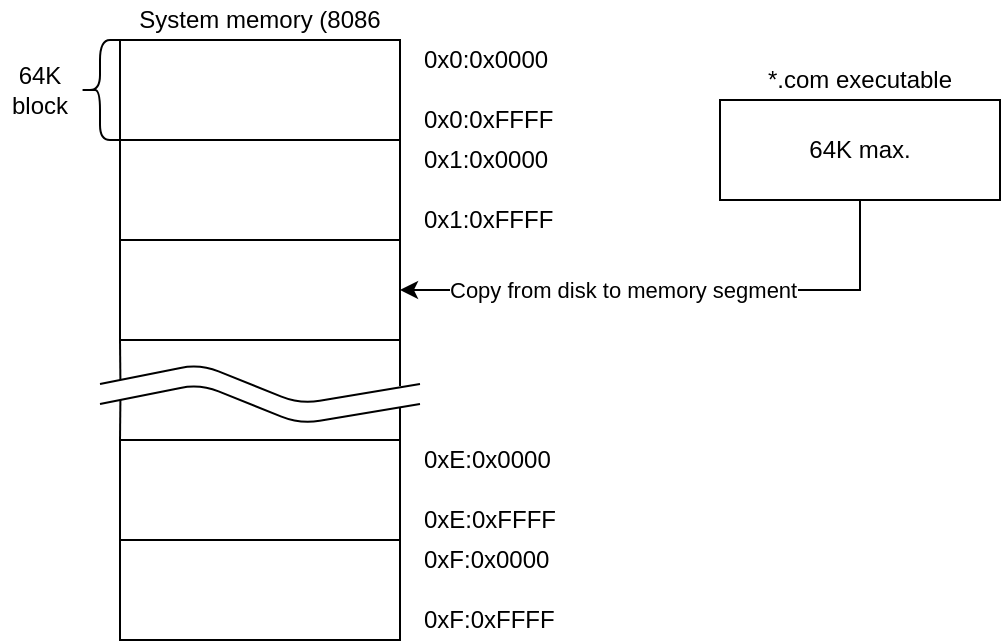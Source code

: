 <mxfile version="13.4.5" type="device"><diagram id="KXWFIefjIelPkqutqU3F" name="Page-1"><mxGraphModel dx="812" dy="541" grid="1" gridSize="10" guides="1" tooltips="1" connect="1" arrows="1" fold="1" page="1" pageScale="1" pageWidth="520" pageHeight="200" math="0" shadow="0"><root><mxCell id="0"/><mxCell id="1" parent="0"/><mxCell id="r53pFItKYNNQaCDgdVFc-1" value="" style="rounded=0;whiteSpace=wrap;html=1;" vertex="1" parent="1"><mxGeometry x="70" y="30" width="140" height="50" as="geometry"/></mxCell><mxCell id="r53pFItKYNNQaCDgdVFc-2" value="System memory (8086" style="text;html=1;strokeColor=none;fillColor=none;align=center;verticalAlign=middle;whiteSpace=wrap;rounded=0;" vertex="1" parent="1"><mxGeometry x="70" y="10" width="140" height="20" as="geometry"/></mxCell><mxCell id="r53pFItKYNNQaCDgdVFc-3" value="" style="rounded=0;whiteSpace=wrap;html=1;" vertex="1" parent="1"><mxGeometry x="70" y="80" width="140" height="50" as="geometry"/></mxCell><mxCell id="r53pFItKYNNQaCDgdVFc-4" value="" style="rounded=0;whiteSpace=wrap;html=1;" vertex="1" parent="1"><mxGeometry x="70" y="130" width="140" height="50" as="geometry"/></mxCell><mxCell id="r53pFItKYNNQaCDgdVFc-5" value="" style="shape=curlyBracket;whiteSpace=wrap;html=1;rounded=1;" vertex="1" parent="1"><mxGeometry x="50" y="30" width="20" height="50" as="geometry"/></mxCell><mxCell id="r53pFItKYNNQaCDgdVFc-19" style="edgeStyle=orthogonalEdgeStyle;rounded=0;jumpStyle=none;orthogonalLoop=1;jettySize=auto;html=1;exitX=0;exitY=1;exitDx=0;exitDy=0;endArrow=none;endFill=0;" edge="1" parent="1"><mxGeometry relative="1" as="geometry"><mxPoint x="70.2" y="200" as="targetPoint"/><mxPoint x="70" y="180" as="sourcePoint"/></mxGeometry></mxCell><mxCell id="r53pFItKYNNQaCDgdVFc-20" style="edgeStyle=orthogonalEdgeStyle;rounded=0;jumpStyle=none;orthogonalLoop=1;jettySize=auto;html=1;exitX=1;exitY=1;exitDx=0;exitDy=0;endArrow=none;endFill=0;align=left;" edge="1" parent="1"><mxGeometry relative="1" as="geometry"><mxPoint x="210" y="203" as="targetPoint"/><mxPoint x="210" y="180" as="sourcePoint"/></mxGeometry></mxCell><mxCell id="r53pFItKYNNQaCDgdVFc-21" style="edgeStyle=orthogonalEdgeStyle;rounded=0;jumpStyle=none;orthogonalLoop=1;jettySize=auto;html=1;exitX=1;exitY=0;exitDx=0;exitDy=0;endArrow=none;endFill=0;align=left;" edge="1" parent="1"><mxGeometry relative="1" as="geometry"><mxPoint x="210" y="214" as="targetPoint"/><mxPoint x="210" y="230" as="sourcePoint"/></mxGeometry></mxCell><mxCell id="r53pFItKYNNQaCDgdVFc-22" style="edgeStyle=orthogonalEdgeStyle;rounded=0;jumpStyle=none;orthogonalLoop=1;jettySize=auto;html=1;exitX=0;exitY=0;exitDx=0;exitDy=0;endArrow=none;endFill=0;" edge="1" parent="1" source="r53pFItKYNNQaCDgdVFc-8"><mxGeometry relative="1" as="geometry"><mxPoint x="70.2" y="210" as="targetPoint"/></mxGeometry></mxCell><mxCell id="r53pFItKYNNQaCDgdVFc-8" value="" style="rounded=0;whiteSpace=wrap;html=1;" vertex="1" parent="1"><mxGeometry x="70" y="230" width="140" height="50" as="geometry"/></mxCell><mxCell id="r53pFItKYNNQaCDgdVFc-9" value="" style="rounded=0;whiteSpace=wrap;html=1;" vertex="1" parent="1"><mxGeometry x="70" y="280" width="140" height="50" as="geometry"/></mxCell><mxCell id="r53pFItKYNNQaCDgdVFc-16" value="" style="endArrow=none;html=1;" edge="1" parent="1"><mxGeometry width="50" height="50" relative="1" as="geometry"><mxPoint x="60" y="202" as="sourcePoint"/><mxPoint x="220" y="202" as="targetPoint"/><Array as="points"><mxPoint x="110" y="192"/><mxPoint x="160" y="212"/></Array></mxGeometry></mxCell><mxCell id="r53pFItKYNNQaCDgdVFc-18" value="" style="endArrow=none;html=1;" edge="1" parent="1"><mxGeometry width="50" height="50" relative="1" as="geometry"><mxPoint x="60" y="212" as="sourcePoint"/><mxPoint x="220" y="212" as="targetPoint"/><Array as="points"><mxPoint x="110" y="202"/><mxPoint x="160" y="222"/></Array></mxGeometry></mxCell><mxCell id="r53pFItKYNNQaCDgdVFc-23" value="64K&lt;br&gt;block" style="text;html=1;strokeColor=none;fillColor=none;align=center;verticalAlign=middle;whiteSpace=wrap;rounded=0;" vertex="1" parent="1"><mxGeometry x="10" y="40" width="40" height="30" as="geometry"/></mxCell><mxCell id="r53pFItKYNNQaCDgdVFc-24" value="0x0:0x0000" style="text;html=1;strokeColor=none;fillColor=none;align=left;verticalAlign=middle;whiteSpace=wrap;rounded=0;" vertex="1" parent="1"><mxGeometry x="220" y="30" width="70" height="20" as="geometry"/></mxCell><mxCell id="r53pFItKYNNQaCDgdVFc-25" value="0xF:0x0000" style="text;html=1;strokeColor=none;fillColor=none;align=left;verticalAlign=middle;whiteSpace=wrap;rounded=0;" vertex="1" parent="1"><mxGeometry x="220" y="280" width="70" height="20" as="geometry"/></mxCell><mxCell id="r53pFItKYNNQaCDgdVFc-26" value="0xF:0xFFFF" style="text;html=1;strokeColor=none;fillColor=none;align=left;verticalAlign=middle;whiteSpace=wrap;rounded=0;" vertex="1" parent="1"><mxGeometry x="220" y="310" width="70" height="20" as="geometry"/></mxCell><mxCell id="r53pFItKYNNQaCDgdVFc-27" value="0x0:0xFFFF" style="text;html=1;strokeColor=none;fillColor=none;align=left;verticalAlign=middle;whiteSpace=wrap;rounded=0;" vertex="1" parent="1"><mxGeometry x="220" y="60" width="70" height="20" as="geometry"/></mxCell><mxCell id="r53pFItKYNNQaCDgdVFc-28" value="0x1:0x0000" style="text;html=1;strokeColor=none;fillColor=none;align=left;verticalAlign=middle;whiteSpace=wrap;rounded=0;" vertex="1" parent="1"><mxGeometry x="220" y="80" width="70" height="20" as="geometry"/></mxCell><mxCell id="r53pFItKYNNQaCDgdVFc-29" value="0x1:0xFFFF" style="text;html=1;strokeColor=none;fillColor=none;align=left;verticalAlign=middle;whiteSpace=wrap;rounded=0;" vertex="1" parent="1"><mxGeometry x="220" y="110" width="70" height="20" as="geometry"/></mxCell><mxCell id="r53pFItKYNNQaCDgdVFc-31" value="*.com executable" style="text;html=1;strokeColor=none;fillColor=none;align=center;verticalAlign=middle;whiteSpace=wrap;rounded=0;" vertex="1" parent="1"><mxGeometry x="380" y="40" width="120" height="20" as="geometry"/></mxCell><mxCell id="r53pFItKYNNQaCDgdVFc-33" value="Copy from disk to memory segment" style="edgeStyle=orthogonalEdgeStyle;rounded=0;jumpStyle=none;orthogonalLoop=1;jettySize=auto;html=1;exitX=0.5;exitY=1;exitDx=0;exitDy=0;entryX=1;entryY=0.5;entryDx=0;entryDy=0;endArrow=classic;endFill=1;align=left;" edge="1" parent="1" source="r53pFItKYNNQaCDgdVFc-32" target="r53pFItKYNNQaCDgdVFc-4"><mxGeometry x="0.837" relative="1" as="geometry"><mxPoint as="offset"/></mxGeometry></mxCell><mxCell id="r53pFItKYNNQaCDgdVFc-32" value="64K max." style="rounded=0;whiteSpace=wrap;html=1;" vertex="1" parent="1"><mxGeometry x="370" y="60" width="140" height="50" as="geometry"/></mxCell><mxCell id="r53pFItKYNNQaCDgdVFc-36" value="0xE:0x0000" style="text;html=1;strokeColor=none;fillColor=none;align=left;verticalAlign=middle;whiteSpace=wrap;rounded=0;" vertex="1" parent="1"><mxGeometry x="220" y="230" width="70" height="20" as="geometry"/></mxCell><mxCell id="r53pFItKYNNQaCDgdVFc-37" value="0xE:0xFFFF" style="text;html=1;strokeColor=none;fillColor=none;align=left;verticalAlign=middle;whiteSpace=wrap;rounded=0;" vertex="1" parent="1"><mxGeometry x="220" y="260" width="70" height="20" as="geometry"/></mxCell></root></mxGraphModel></diagram></mxfile>